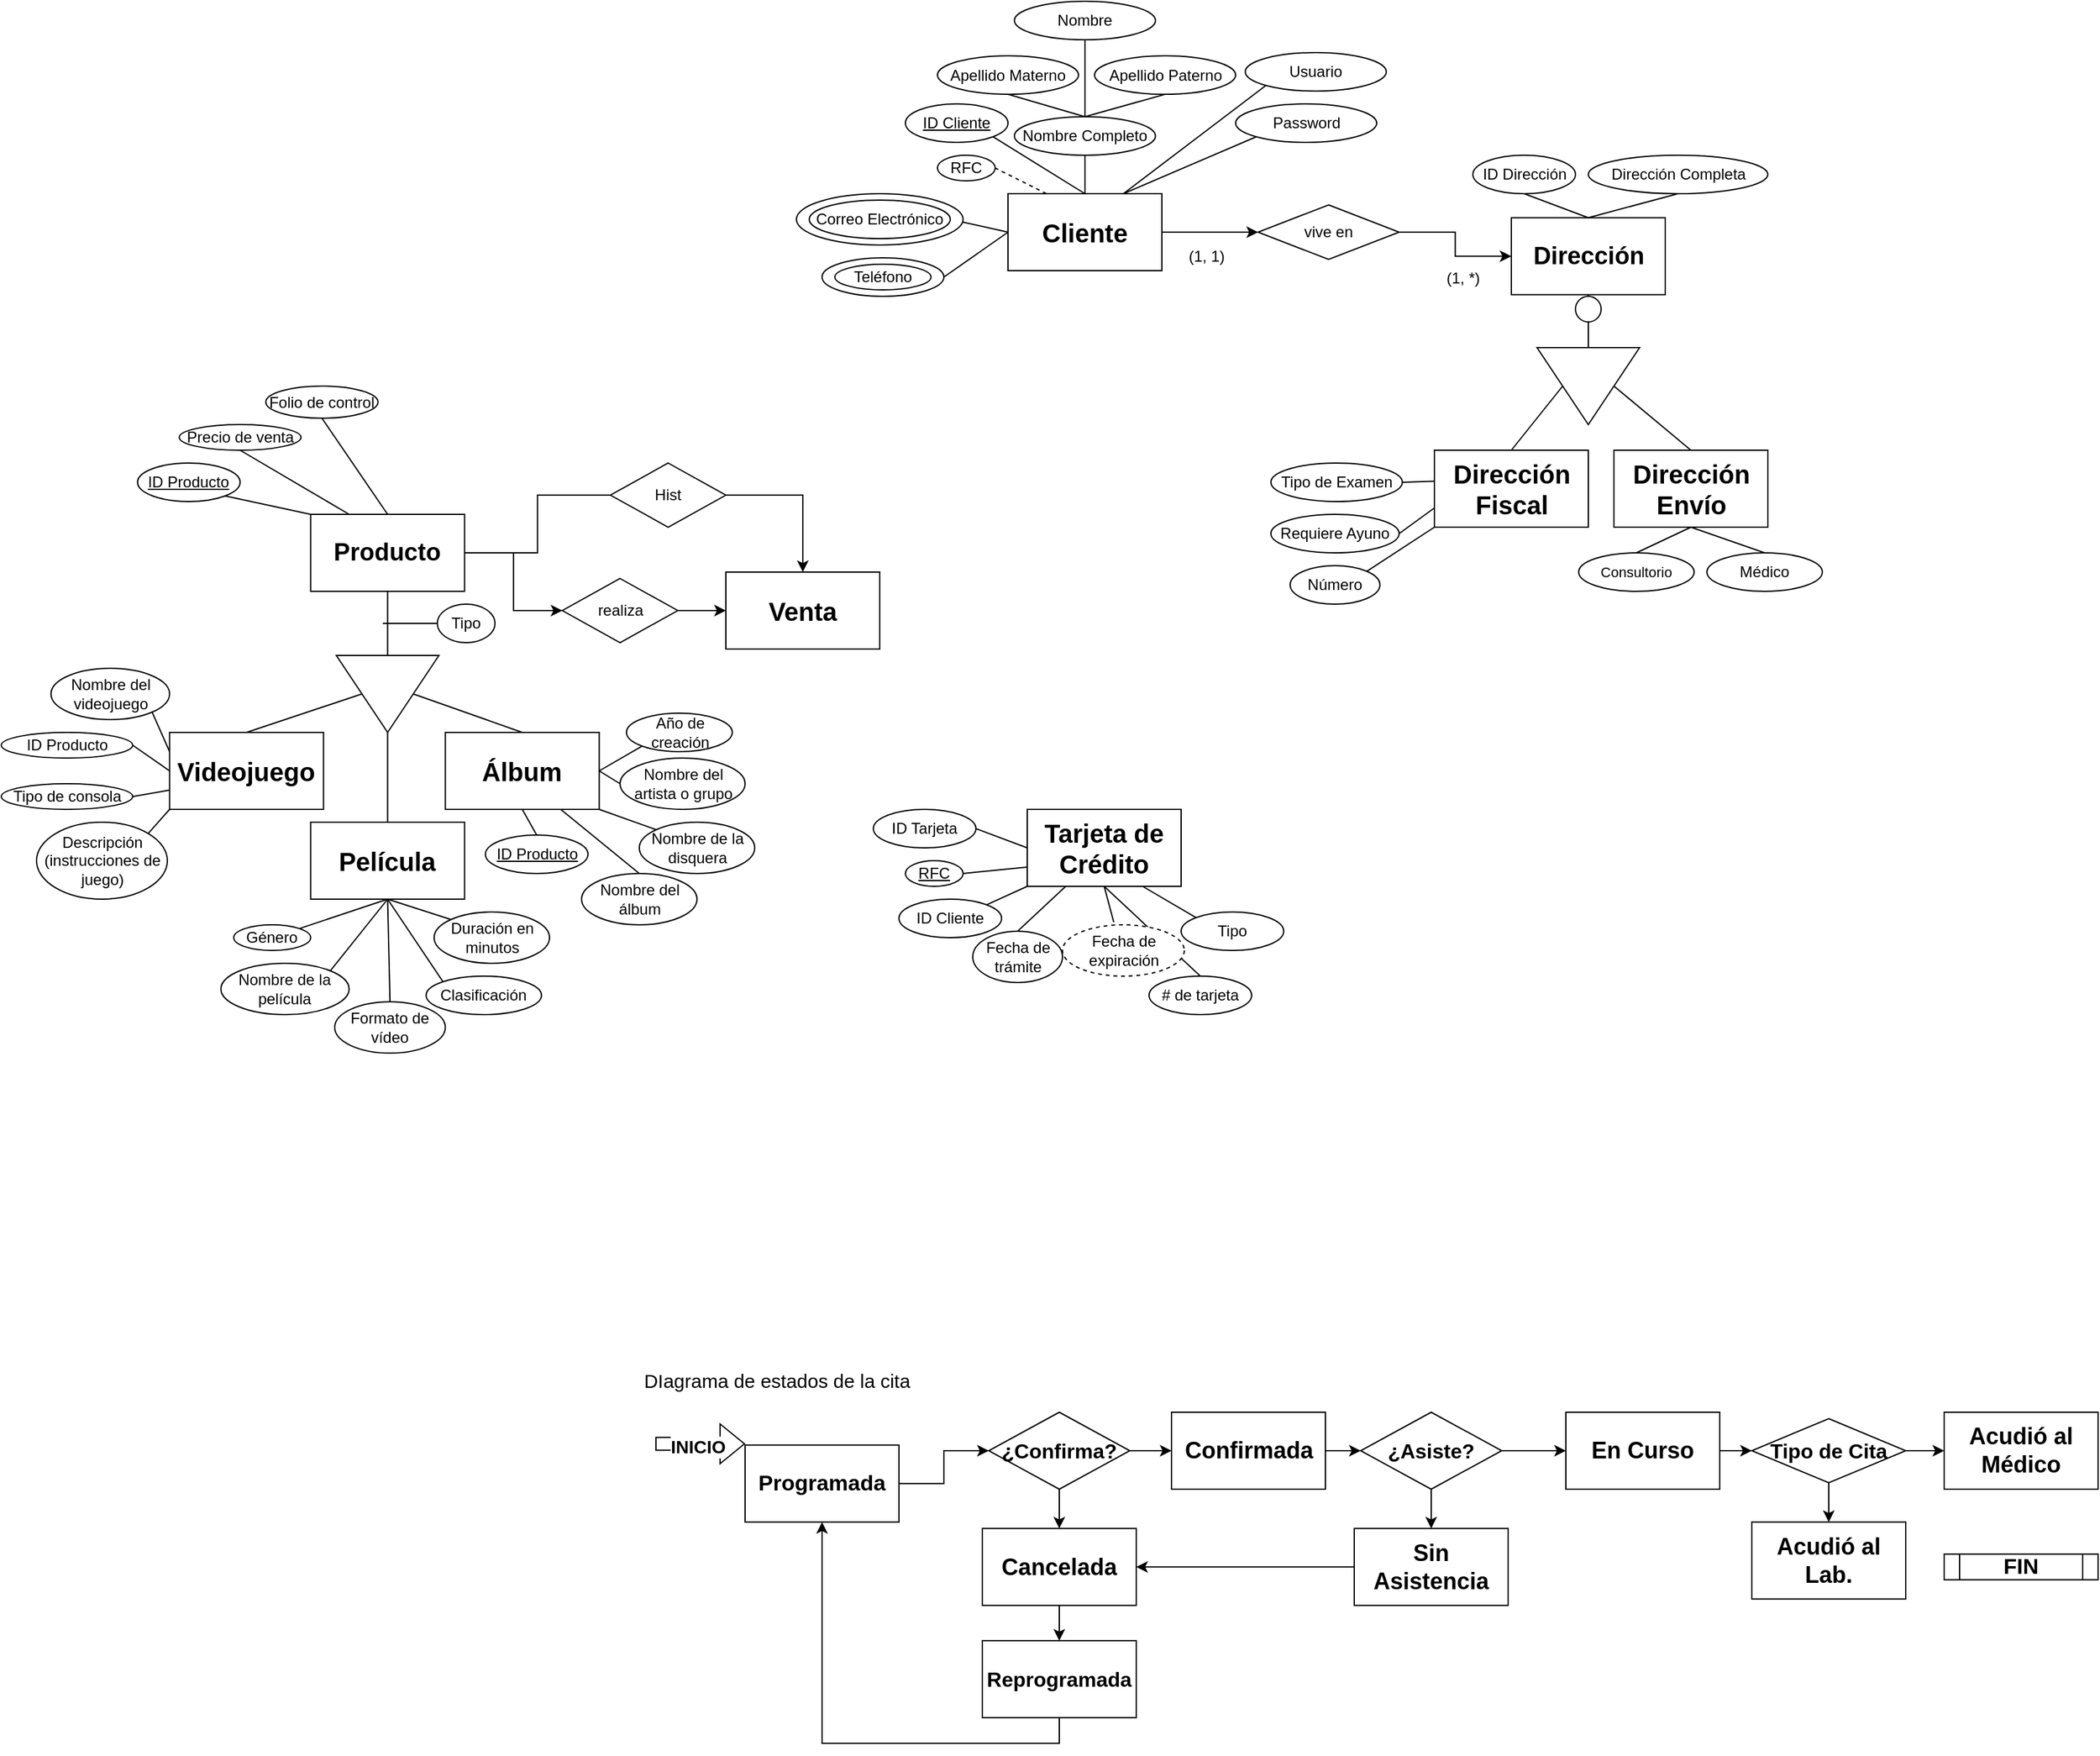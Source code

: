 <mxfile version="26.1.1">
  <diagram name="Page-1" id="1lHBiDkNvl9486V8KGGp">
    <mxGraphModel dx="2537" dy="929" grid="1" gridSize="10" guides="1" tooltips="1" connect="1" arrows="1" fold="1" page="1" pageScale="1" pageWidth="850" pageHeight="1100" math="0" shadow="0">
      <root>
        <mxCell id="0" />
        <mxCell id="1" parent="0" />
        <mxCell id="8s4-jgcM_4nwrXRIOCOh-194" style="edgeStyle=orthogonalEdgeStyle;rounded=0;orthogonalLoop=1;jettySize=auto;html=1;exitX=1;exitY=0.5;exitDx=0;exitDy=0;entryX=0;entryY=0.5;entryDx=0;entryDy=0;" edge="1" parent="1" source="8s4-jgcM_4nwrXRIOCOh-129" target="8s4-jgcM_4nwrXRIOCOh-193">
          <mxGeometry relative="1" as="geometry" />
        </mxCell>
        <mxCell id="8s4-jgcM_4nwrXRIOCOh-129" value="&lt;b&gt;&lt;font style=&quot;font-size: 20px;&quot;&gt;Cliente&lt;/font&gt;&lt;/b&gt;" style="rounded=0;whiteSpace=wrap;html=1;" vertex="1" parent="1">
          <mxGeometry x="55" y="490" width="120" height="60" as="geometry" />
        </mxCell>
        <mxCell id="8s4-jgcM_4nwrXRIOCOh-130" value="&lt;div&gt;&lt;u&gt;ID Cliente&lt;/u&gt;&lt;/div&gt;" style="ellipse;whiteSpace=wrap;html=1;" vertex="1" parent="1">
          <mxGeometry x="-25" y="420" width="80" height="30" as="geometry" />
        </mxCell>
        <mxCell id="8s4-jgcM_4nwrXRIOCOh-131" value="Nombre Completo" style="ellipse;whiteSpace=wrap;html=1;" vertex="1" parent="1">
          <mxGeometry x="60" y="430" width="110" height="30" as="geometry" />
        </mxCell>
        <mxCell id="8s4-jgcM_4nwrXRIOCOh-132" value="" style="endArrow=none;html=1;rounded=0;entryX=1;entryY=1;entryDx=0;entryDy=0;exitX=0.5;exitY=0;exitDx=0;exitDy=0;" edge="1" parent="1" source="8s4-jgcM_4nwrXRIOCOh-129" target="8s4-jgcM_4nwrXRIOCOh-130">
          <mxGeometry width="50" height="50" relative="1" as="geometry">
            <mxPoint x="-90" y="560" as="sourcePoint" />
            <mxPoint x="-40" y="510" as="targetPoint" />
          </mxGeometry>
        </mxCell>
        <mxCell id="8s4-jgcM_4nwrXRIOCOh-133" value="" style="endArrow=none;html=1;rounded=0;entryX=0.5;entryY=1;entryDx=0;entryDy=0;exitX=0.5;exitY=0;exitDx=0;exitDy=0;" edge="1" parent="1" source="8s4-jgcM_4nwrXRIOCOh-129" target="8s4-jgcM_4nwrXRIOCOh-131">
          <mxGeometry width="50" height="50" relative="1" as="geometry">
            <mxPoint x="190" y="510" as="sourcePoint" />
            <mxPoint x="240" y="460" as="targetPoint" />
          </mxGeometry>
        </mxCell>
        <mxCell id="8s4-jgcM_4nwrXRIOCOh-134" value="(1, *)" style="text;html=1;align=center;verticalAlign=middle;whiteSpace=wrap;rounded=0;" vertex="1" parent="1">
          <mxGeometry x="380" y="541.25" width="60" height="30" as="geometry" />
        </mxCell>
        <mxCell id="8s4-jgcM_4nwrXRIOCOh-213" style="edgeStyle=orthogonalEdgeStyle;rounded=0;orthogonalLoop=1;jettySize=auto;html=1;exitX=0.5;exitY=1;exitDx=0;exitDy=0;endArrow=none;startFill=0;" edge="1" parent="1" source="8s4-jgcM_4nwrXRIOCOh-135" target="8s4-jgcM_4nwrXRIOCOh-212">
          <mxGeometry relative="1" as="geometry" />
        </mxCell>
        <mxCell id="8s4-jgcM_4nwrXRIOCOh-135" value="&lt;b&gt;&lt;font style=&quot;font-size: 19px;&quot;&gt;Dirección&lt;/font&gt;&lt;/b&gt;" style="rounded=0;whiteSpace=wrap;html=1;" vertex="1" parent="1">
          <mxGeometry x="447.5" y="508.75" width="120" height="60" as="geometry" />
        </mxCell>
        <mxCell id="8s4-jgcM_4nwrXRIOCOh-140" value="&lt;div&gt;ID Dirección&lt;/div&gt;" style="ellipse;whiteSpace=wrap;html=1;" vertex="1" parent="1">
          <mxGeometry x="417.5" y="460" width="80" height="30" as="geometry" />
        </mxCell>
        <mxCell id="8s4-jgcM_4nwrXRIOCOh-141" value="Dirección Completa" style="ellipse;whiteSpace=wrap;html=1;" vertex="1" parent="1">
          <mxGeometry x="507.5" y="460" width="140" height="30" as="geometry" />
        </mxCell>
        <mxCell id="8s4-jgcM_4nwrXRIOCOh-142" value="" style="endArrow=none;html=1;rounded=0;entryX=0.5;entryY=1;entryDx=0;entryDy=0;exitX=0.5;exitY=0;exitDx=0;exitDy=0;" edge="1" parent="1" target="8s4-jgcM_4nwrXRIOCOh-140" source="8s4-jgcM_4nwrXRIOCOh-135">
          <mxGeometry width="50" height="50" relative="1" as="geometry">
            <mxPoint x="510" y="500" as="sourcePoint" />
            <mxPoint x="400" y="525" as="targetPoint" />
          </mxGeometry>
        </mxCell>
        <mxCell id="8s4-jgcM_4nwrXRIOCOh-143" value="" style="endArrow=none;html=1;rounded=0;entryX=0.5;entryY=1;entryDx=0;entryDy=0;exitX=0.5;exitY=0;exitDx=0;exitDy=0;" edge="1" parent="1" target="8s4-jgcM_4nwrXRIOCOh-141" source="8s4-jgcM_4nwrXRIOCOh-135">
          <mxGeometry width="50" height="50" relative="1" as="geometry">
            <mxPoint x="510" y="500" as="sourcePoint" />
            <mxPoint x="680" y="475" as="targetPoint" />
          </mxGeometry>
        </mxCell>
        <mxCell id="8s4-jgcM_4nwrXRIOCOh-144" value="Apellido Materno" style="ellipse;whiteSpace=wrap;html=1;" vertex="1" parent="1">
          <mxGeometry y="382.5" width="110" height="30" as="geometry" />
        </mxCell>
        <mxCell id="8s4-jgcM_4nwrXRIOCOh-145" value="Apellido Paterno" style="ellipse;whiteSpace=wrap;html=1;" vertex="1" parent="1">
          <mxGeometry x="122.5" y="382.5" width="110" height="30" as="geometry" />
        </mxCell>
        <mxCell id="8s4-jgcM_4nwrXRIOCOh-146" value="" style="endArrow=none;html=1;rounded=0;exitX=0.5;exitY=0;exitDx=0;exitDy=0;entryX=0.5;entryY=1;entryDx=0;entryDy=0;" edge="1" parent="1" source="8s4-jgcM_4nwrXRIOCOh-131" target="8s4-jgcM_4nwrXRIOCOh-144">
          <mxGeometry width="50" height="50" relative="1" as="geometry">
            <mxPoint x="320" y="340" as="sourcePoint" />
            <mxPoint x="370" y="290" as="targetPoint" />
          </mxGeometry>
        </mxCell>
        <mxCell id="8s4-jgcM_4nwrXRIOCOh-147" value="" style="endArrow=none;html=1;rounded=0;exitX=0.5;exitY=0;exitDx=0;exitDy=0;entryX=0.5;entryY=1;entryDx=0;entryDy=0;" edge="1" parent="1" source="8s4-jgcM_4nwrXRIOCOh-131" target="8s4-jgcM_4nwrXRIOCOh-145">
          <mxGeometry width="50" height="50" relative="1" as="geometry">
            <mxPoint x="125" y="440" as="sourcePoint" />
            <mxPoint x="65" y="390" as="targetPoint" />
          </mxGeometry>
        </mxCell>
        <mxCell id="8s4-jgcM_4nwrXRIOCOh-148" value="Nombre" style="ellipse;whiteSpace=wrap;html=1;" vertex="1" parent="1">
          <mxGeometry x="60" y="340" width="110" height="30" as="geometry" />
        </mxCell>
        <mxCell id="8s4-jgcM_4nwrXRIOCOh-149" value="" style="endArrow=none;html=1;rounded=0;exitX=0.5;exitY=0;exitDx=0;exitDy=0;entryX=0.5;entryY=1;entryDx=0;entryDy=0;" edge="1" parent="1" source="8s4-jgcM_4nwrXRIOCOh-131" target="8s4-jgcM_4nwrXRIOCOh-148">
          <mxGeometry width="50" height="50" relative="1" as="geometry">
            <mxPoint x="125" y="440" as="sourcePoint" />
            <mxPoint x="188" y="410" as="targetPoint" />
          </mxGeometry>
        </mxCell>
        <mxCell id="8s4-jgcM_4nwrXRIOCOh-150" style="edgeStyle=orthogonalEdgeStyle;rounded=0;orthogonalLoop=1;jettySize=auto;html=1;entryX=0;entryY=0.5;entryDx=0;entryDy=0;" edge="1" parent="1" source="8s4-jgcM_4nwrXRIOCOh-151" target="8s4-jgcM_4nwrXRIOCOh-164">
          <mxGeometry relative="1" as="geometry" />
        </mxCell>
        <mxCell id="8s4-jgcM_4nwrXRIOCOh-151" value="&lt;b&gt;&lt;font style=&quot;font-size: 17px;&quot;&gt;Programada&lt;/font&gt;&lt;/b&gt;" style="rounded=0;whiteSpace=wrap;html=1;" vertex="1" parent="1">
          <mxGeometry x="-150" y="1465.62" width="120" height="60" as="geometry" />
        </mxCell>
        <mxCell id="8s4-jgcM_4nwrXRIOCOh-152" style="edgeStyle=orthogonalEdgeStyle;rounded=0;orthogonalLoop=1;jettySize=auto;html=1;exitX=1;exitY=0.5;exitDx=0;exitDy=0;entryX=0;entryY=0.5;entryDx=0;entryDy=0;" edge="1" parent="1" source="8s4-jgcM_4nwrXRIOCOh-153" target="8s4-jgcM_4nwrXRIOCOh-170">
          <mxGeometry relative="1" as="geometry" />
        </mxCell>
        <mxCell id="8s4-jgcM_4nwrXRIOCOh-153" value="&lt;b&gt;&lt;font style=&quot;font-size: 18px;&quot;&gt;Confirmada&lt;/font&gt;&lt;/b&gt;" style="rounded=0;whiteSpace=wrap;html=1;" vertex="1" parent="1">
          <mxGeometry x="182.5" y="1440" width="120" height="60" as="geometry" />
        </mxCell>
        <mxCell id="8s4-jgcM_4nwrXRIOCOh-154" style="edgeStyle=orthogonalEdgeStyle;rounded=0;orthogonalLoop=1;jettySize=auto;html=1;exitX=0.5;exitY=1;exitDx=0;exitDy=0;entryX=0.5;entryY=0;entryDx=0;entryDy=0;" edge="1" parent="1" source="8s4-jgcM_4nwrXRIOCOh-155" target="8s4-jgcM_4nwrXRIOCOh-157">
          <mxGeometry relative="1" as="geometry" />
        </mxCell>
        <mxCell id="8s4-jgcM_4nwrXRIOCOh-155" value="&lt;b&gt;&lt;font style=&quot;font-size: 18px;&quot;&gt;Cancelada&lt;/font&gt;&lt;/b&gt;" style="rounded=0;whiteSpace=wrap;html=1;" vertex="1" parent="1">
          <mxGeometry x="35" y="1530.62" width="120" height="60" as="geometry" />
        </mxCell>
        <mxCell id="8s4-jgcM_4nwrXRIOCOh-156" style="edgeStyle=orthogonalEdgeStyle;rounded=0;orthogonalLoop=1;jettySize=auto;html=1;exitX=0.5;exitY=1;exitDx=0;exitDy=0;entryX=0.5;entryY=1;entryDx=0;entryDy=0;" edge="1" parent="1" source="8s4-jgcM_4nwrXRIOCOh-157" target="8s4-jgcM_4nwrXRIOCOh-151">
          <mxGeometry relative="1" as="geometry" />
        </mxCell>
        <mxCell id="8s4-jgcM_4nwrXRIOCOh-157" value="&lt;font style=&quot;font-size: 16px;&quot;&gt;&lt;b&gt;&lt;font&gt;Reprogramada&lt;/font&gt;&lt;/b&gt;&lt;/font&gt;" style="rounded=0;whiteSpace=wrap;html=1;" vertex="1" parent="1">
          <mxGeometry x="35" y="1618.12" width="120" height="60" as="geometry" />
        </mxCell>
        <mxCell id="8s4-jgcM_4nwrXRIOCOh-158" style="edgeStyle=orthogonalEdgeStyle;rounded=0;orthogonalLoop=1;jettySize=auto;html=1;exitX=1;exitY=0.5;exitDx=0;exitDy=0;entryX=0;entryY=0.5;entryDx=0;entryDy=0;" edge="1" parent="1" source="8s4-jgcM_4nwrXRIOCOh-159" target="8s4-jgcM_4nwrXRIOCOh-173">
          <mxGeometry relative="1" as="geometry" />
        </mxCell>
        <mxCell id="8s4-jgcM_4nwrXRIOCOh-159" value="&lt;b&gt;&lt;font style=&quot;font-size: 18px;&quot;&gt;En Curso&lt;/font&gt;&lt;/b&gt;" style="rounded=0;whiteSpace=wrap;html=1;" vertex="1" parent="1">
          <mxGeometry x="490" y="1440" width="120" height="60" as="geometry" />
        </mxCell>
        <mxCell id="8s4-jgcM_4nwrXRIOCOh-160" style="edgeStyle=orthogonalEdgeStyle;rounded=0;orthogonalLoop=1;jettySize=auto;html=1;entryX=1;entryY=0.5;entryDx=0;entryDy=0;" edge="1" parent="1" source="8s4-jgcM_4nwrXRIOCOh-161" target="8s4-jgcM_4nwrXRIOCOh-155">
          <mxGeometry relative="1" as="geometry" />
        </mxCell>
        <mxCell id="8s4-jgcM_4nwrXRIOCOh-161" value="&lt;b&gt;&lt;font style=&quot;font-size: 18px;&quot;&gt;Sin Asistencia&lt;/font&gt;&lt;/b&gt;" style="rounded=0;whiteSpace=wrap;html=1;" vertex="1" parent="1">
          <mxGeometry x="325" y="1530.62" width="120" height="60" as="geometry" />
        </mxCell>
        <mxCell id="8s4-jgcM_4nwrXRIOCOh-162" style="edgeStyle=orthogonalEdgeStyle;rounded=0;orthogonalLoop=1;jettySize=auto;html=1;exitX=1;exitY=0.5;exitDx=0;exitDy=0;entryX=0;entryY=0.5;entryDx=0;entryDy=0;" edge="1" parent="1" source="8s4-jgcM_4nwrXRIOCOh-164" target="8s4-jgcM_4nwrXRIOCOh-153">
          <mxGeometry relative="1" as="geometry" />
        </mxCell>
        <mxCell id="8s4-jgcM_4nwrXRIOCOh-163" style="edgeStyle=orthogonalEdgeStyle;rounded=0;orthogonalLoop=1;jettySize=auto;html=1;entryX=0.5;entryY=0;entryDx=0;entryDy=0;exitX=0.5;exitY=1;exitDx=0;exitDy=0;" edge="1" parent="1" source="8s4-jgcM_4nwrXRIOCOh-164" target="8s4-jgcM_4nwrXRIOCOh-155">
          <mxGeometry relative="1" as="geometry" />
        </mxCell>
        <mxCell id="8s4-jgcM_4nwrXRIOCOh-164" value="&lt;b&gt;&lt;font style=&quot;font-size: 16px;&quot;&gt;¿Confirma?&lt;/font&gt;&lt;/b&gt;" style="rhombus;whiteSpace=wrap;html=1;" vertex="1" parent="1">
          <mxGeometry x="40" y="1440" width="110" height="60" as="geometry" />
        </mxCell>
        <mxCell id="8s4-jgcM_4nwrXRIOCOh-165" value="" style="shape=flexArrow;endArrow=classic;html=1;rounded=0;" edge="1" parent="1">
          <mxGeometry width="50" height="50" relative="1" as="geometry">
            <mxPoint x="-220" y="1464.62" as="sourcePoint" />
            <mxPoint x="-150" y="1464.62" as="targetPoint" />
          </mxGeometry>
        </mxCell>
        <mxCell id="8s4-jgcM_4nwrXRIOCOh-166" value="&lt;b&gt;&lt;font style=&quot;font-size: 14px;&quot;&gt;INICIO&lt;/font&gt;&lt;/b&gt;" style="edgeLabel;html=1;align=center;verticalAlign=middle;resizable=0;points=[];" vertex="1" connectable="0" parent="8s4-jgcM_4nwrXRIOCOh-165">
          <mxGeometry x="-0.057" y="-1" relative="1" as="geometry">
            <mxPoint y="1" as="offset" />
          </mxGeometry>
        </mxCell>
        <mxCell id="8s4-jgcM_4nwrXRIOCOh-167" value="&lt;font style=&quot;font-size: 15px;&quot;&gt;DIagrama de estados de la cita&lt;/font&gt;" style="text;html=1;align=center;verticalAlign=middle;whiteSpace=wrap;rounded=0;" vertex="1" parent="1">
          <mxGeometry x="-245" y="1400" width="240" height="30" as="geometry" />
        </mxCell>
        <mxCell id="8s4-jgcM_4nwrXRIOCOh-168" style="edgeStyle=orthogonalEdgeStyle;rounded=0;orthogonalLoop=1;jettySize=auto;html=1;exitX=0.5;exitY=1;exitDx=0;exitDy=0;" edge="1" parent="1" source="8s4-jgcM_4nwrXRIOCOh-170" target="8s4-jgcM_4nwrXRIOCOh-161">
          <mxGeometry relative="1" as="geometry" />
        </mxCell>
        <mxCell id="8s4-jgcM_4nwrXRIOCOh-169" style="edgeStyle=orthogonalEdgeStyle;rounded=0;orthogonalLoop=1;jettySize=auto;html=1;exitX=1;exitY=0.5;exitDx=0;exitDy=0;entryX=0;entryY=0.5;entryDx=0;entryDy=0;" edge="1" parent="1" source="8s4-jgcM_4nwrXRIOCOh-170" target="8s4-jgcM_4nwrXRIOCOh-159">
          <mxGeometry relative="1" as="geometry" />
        </mxCell>
        <mxCell id="8s4-jgcM_4nwrXRIOCOh-170" value="&lt;b&gt;&lt;font style=&quot;font-size: 16px;&quot;&gt;¿Asiste?&lt;/font&gt;&lt;/b&gt;" style="rhombus;whiteSpace=wrap;html=1;" vertex="1" parent="1">
          <mxGeometry x="330" y="1440" width="110" height="60" as="geometry" />
        </mxCell>
        <mxCell id="8s4-jgcM_4nwrXRIOCOh-171" style="edgeStyle=orthogonalEdgeStyle;rounded=0;orthogonalLoop=1;jettySize=auto;html=1;exitX=0.5;exitY=1;exitDx=0;exitDy=0;" edge="1" parent="1" source="8s4-jgcM_4nwrXRIOCOh-173" target="8s4-jgcM_4nwrXRIOCOh-174">
          <mxGeometry relative="1" as="geometry" />
        </mxCell>
        <mxCell id="8s4-jgcM_4nwrXRIOCOh-172" style="edgeStyle=orthogonalEdgeStyle;rounded=0;orthogonalLoop=1;jettySize=auto;html=1;exitX=1;exitY=0.5;exitDx=0;exitDy=0;entryX=0;entryY=0.5;entryDx=0;entryDy=0;" edge="1" parent="1" source="8s4-jgcM_4nwrXRIOCOh-173" target="8s4-jgcM_4nwrXRIOCOh-175">
          <mxGeometry relative="1" as="geometry" />
        </mxCell>
        <mxCell id="8s4-jgcM_4nwrXRIOCOh-173" value="&lt;b&gt;&lt;font style=&quot;font-size: 16px;&quot;&gt;Tipo de Cita&lt;/font&gt;&lt;/b&gt;" style="rhombus;whiteSpace=wrap;html=1;" vertex="1" parent="1">
          <mxGeometry x="635" y="1445" width="120" height="50" as="geometry" />
        </mxCell>
        <mxCell id="8s4-jgcM_4nwrXRIOCOh-174" value="&lt;b&gt;&lt;font style=&quot;font-size: 18px;&quot;&gt;Acudió al Lab.&lt;/font&gt;&lt;/b&gt;" style="rounded=0;whiteSpace=wrap;html=1;" vertex="1" parent="1">
          <mxGeometry x="635" y="1525.62" width="120" height="60" as="geometry" />
        </mxCell>
        <mxCell id="8s4-jgcM_4nwrXRIOCOh-175" value="&lt;b&gt;&lt;font style=&quot;font-size: 18px;&quot;&gt;Acudió al Médico&lt;/font&gt;&lt;/b&gt;" style="rounded=0;whiteSpace=wrap;html=1;" vertex="1" parent="1">
          <mxGeometry x="785" y="1440" width="120" height="60" as="geometry" />
        </mxCell>
        <mxCell id="8s4-jgcM_4nwrXRIOCOh-176" value="&lt;b&gt;&lt;font style=&quot;font-size: 17px;&quot;&gt;FIN&lt;/font&gt;&lt;/b&gt;" style="shape=process;whiteSpace=wrap;html=1;backgroundOutline=1;" vertex="1" parent="1">
          <mxGeometry x="785" y="1550.62" width="120" height="20" as="geometry" />
        </mxCell>
        <mxCell id="8s4-jgcM_4nwrXRIOCOh-177" value="Usuario" style="ellipse;whiteSpace=wrap;html=1;" vertex="1" parent="1">
          <mxGeometry x="240" y="380" width="110" height="30" as="geometry" />
        </mxCell>
        <mxCell id="8s4-jgcM_4nwrXRIOCOh-178" value="Password" style="ellipse;whiteSpace=wrap;html=1;" vertex="1" parent="1">
          <mxGeometry x="232.5" y="420" width="110" height="30" as="geometry" />
        </mxCell>
        <mxCell id="8s4-jgcM_4nwrXRIOCOh-179" value="" style="endArrow=none;html=1;rounded=0;exitX=0.75;exitY=0;exitDx=0;exitDy=0;entryX=0;entryY=1;entryDx=0;entryDy=0;" edge="1" parent="1" source="8s4-jgcM_4nwrXRIOCOh-129" target="8s4-jgcM_4nwrXRIOCOh-177">
          <mxGeometry width="50" height="50" relative="1" as="geometry">
            <mxPoint x="125" y="440" as="sourcePoint" />
            <mxPoint x="188" y="423" as="targetPoint" />
          </mxGeometry>
        </mxCell>
        <mxCell id="8s4-jgcM_4nwrXRIOCOh-180" value="" style="endArrow=none;html=1;rounded=0;exitX=0.75;exitY=0;exitDx=0;exitDy=0;entryX=0;entryY=1;entryDx=0;entryDy=0;" edge="1" parent="1" source="8s4-jgcM_4nwrXRIOCOh-129" target="8s4-jgcM_4nwrXRIOCOh-178">
          <mxGeometry width="50" height="50" relative="1" as="geometry">
            <mxPoint x="125" y="500" as="sourcePoint" />
            <mxPoint x="266" y="416" as="targetPoint" />
          </mxGeometry>
        </mxCell>
        <mxCell id="8s4-jgcM_4nwrXRIOCOh-181" value="&lt;div&gt;RFC&lt;/div&gt;" style="ellipse;whiteSpace=wrap;html=1;" vertex="1" parent="1">
          <mxGeometry y="460" width="45" height="20" as="geometry" />
        </mxCell>
        <mxCell id="8s4-jgcM_4nwrXRIOCOh-182" value="" style="endArrow=none;html=1;rounded=0;entryX=1;entryY=0.5;entryDx=0;entryDy=0;exitX=0.25;exitY=0;exitDx=0;exitDy=0;dashed=1;" edge="1" parent="1" source="8s4-jgcM_4nwrXRIOCOh-129" target="8s4-jgcM_4nwrXRIOCOh-181">
          <mxGeometry width="50" height="50" relative="1" as="geometry">
            <mxPoint x="125" y="500" as="sourcePoint" />
            <mxPoint x="53" y="456" as="targetPoint" />
          </mxGeometry>
        </mxCell>
        <mxCell id="8s4-jgcM_4nwrXRIOCOh-186" value="" style="endArrow=none;html=1;rounded=0;exitX=0;exitY=0.5;exitDx=0;exitDy=0;entryX=1;entryY=0.5;entryDx=0;entryDy=0;" edge="1" parent="1" source="8s4-jgcM_4nwrXRIOCOh-129" target="8s4-jgcM_4nwrXRIOCOh-183">
          <mxGeometry width="50" height="50" relative="1" as="geometry">
            <mxPoint x="125" y="500" as="sourcePoint" />
            <mxPoint x="10" y="510" as="targetPoint" />
          </mxGeometry>
        </mxCell>
        <mxCell id="8s4-jgcM_4nwrXRIOCOh-187" value="" style="group" vertex="1" connectable="0" parent="1">
          <mxGeometry x="-110" y="490" width="130" height="40" as="geometry" />
        </mxCell>
        <mxCell id="8s4-jgcM_4nwrXRIOCOh-185" value="" style="ellipse;whiteSpace=wrap;html=1;movable=0;resizable=0;rotatable=0;deletable=0;editable=0;locked=1;connectable=0;" vertex="1" parent="8s4-jgcM_4nwrXRIOCOh-187">
          <mxGeometry width="130" height="40" as="geometry" />
        </mxCell>
        <mxCell id="8s4-jgcM_4nwrXRIOCOh-183" value="Correo Electrónico" style="ellipse;whiteSpace=wrap;html=1;movable=1;resizable=1;rotatable=1;deletable=1;editable=1;locked=0;connectable=1;" vertex="1" parent="8s4-jgcM_4nwrXRIOCOh-187">
          <mxGeometry x="10" y="5" width="110" height="30" as="geometry" />
        </mxCell>
        <mxCell id="8s4-jgcM_4nwrXRIOCOh-190" value="" style="group" vertex="1" connectable="0" parent="1">
          <mxGeometry x="-90" y="540" width="95" height="30" as="geometry" />
        </mxCell>
        <mxCell id="8s4-jgcM_4nwrXRIOCOh-189" value="" style="ellipse;whiteSpace=wrap;html=1;" vertex="1" parent="8s4-jgcM_4nwrXRIOCOh-190">
          <mxGeometry width="95" height="30" as="geometry" />
        </mxCell>
        <mxCell id="8s4-jgcM_4nwrXRIOCOh-188" value="Teléfono" style="ellipse;whiteSpace=wrap;html=1;" vertex="1" parent="8s4-jgcM_4nwrXRIOCOh-190">
          <mxGeometry x="10" y="5" width="75" height="20" as="geometry" />
        </mxCell>
        <mxCell id="8s4-jgcM_4nwrXRIOCOh-192" value="" style="endArrow=none;html=1;rounded=0;exitX=0;exitY=0.5;exitDx=0;exitDy=0;entryX=1;entryY=0.5;entryDx=0;entryDy=0;" edge="1" parent="1" source="8s4-jgcM_4nwrXRIOCOh-129" target="8s4-jgcM_4nwrXRIOCOh-189">
          <mxGeometry width="50" height="50" relative="1" as="geometry">
            <mxPoint x="65" y="530" as="sourcePoint" />
            <mxPoint x="30" y="530" as="targetPoint" />
          </mxGeometry>
        </mxCell>
        <mxCell id="8s4-jgcM_4nwrXRIOCOh-195" style="edgeStyle=orthogonalEdgeStyle;rounded=0;orthogonalLoop=1;jettySize=auto;html=1;exitX=1;exitY=0.5;exitDx=0;exitDy=0;entryX=0;entryY=0.5;entryDx=0;entryDy=0;" edge="1" parent="1" source="8s4-jgcM_4nwrXRIOCOh-193" target="8s4-jgcM_4nwrXRIOCOh-135">
          <mxGeometry relative="1" as="geometry" />
        </mxCell>
        <mxCell id="8s4-jgcM_4nwrXRIOCOh-193" value="vive en" style="rhombus;whiteSpace=wrap;html=1;" vertex="1" parent="1">
          <mxGeometry x="250" y="498.75" width="110" height="42.5" as="geometry" />
        </mxCell>
        <mxCell id="8s4-jgcM_4nwrXRIOCOh-196" value="Número" style="ellipse;whiteSpace=wrap;html=1;" vertex="1" parent="1">
          <mxGeometry x="275" y="780" width="70" height="30" as="geometry" />
        </mxCell>
        <mxCell id="8s4-jgcM_4nwrXRIOCOh-197" value="Tipo de Examen" style="ellipse;whiteSpace=wrap;html=1;" vertex="1" parent="1">
          <mxGeometry x="260" y="700" width="102.5" height="30" as="geometry" />
        </mxCell>
        <mxCell id="8s4-jgcM_4nwrXRIOCOh-198" value="Requiere Ayuno" style="ellipse;whiteSpace=wrap;html=1;" vertex="1" parent="1">
          <mxGeometry x="260" y="740" width="100" height="30" as="geometry" />
        </mxCell>
        <mxCell id="8s4-jgcM_4nwrXRIOCOh-199" value="" style="endArrow=none;html=1;rounded=0;entryX=1;entryY=0.5;entryDx=0;entryDy=0;exitX=0.042;exitY=0.4;exitDx=0;exitDy=0;exitPerimeter=0;" edge="1" parent="1" source="8s4-jgcM_4nwrXRIOCOh-203" target="8s4-jgcM_4nwrXRIOCOh-197">
          <mxGeometry width="50" height="50" relative="1" as="geometry">
            <mxPoint x="387.5" y="735" as="sourcePoint" />
            <mxPoint x="482.5" y="870" as="targetPoint" />
          </mxGeometry>
        </mxCell>
        <mxCell id="8s4-jgcM_4nwrXRIOCOh-200" value="" style="endArrow=none;html=1;rounded=0;entryX=1;entryY=0;entryDx=0;entryDy=0;exitX=0;exitY=1;exitDx=0;exitDy=0;" edge="1" parent="1" source="8s4-jgcM_4nwrXRIOCOh-203" target="8s4-jgcM_4nwrXRIOCOh-196">
          <mxGeometry width="50" height="50" relative="1" as="geometry">
            <mxPoint x="482.5" y="890" as="sourcePoint" />
            <mxPoint x="492.5" y="850" as="targetPoint" />
          </mxGeometry>
        </mxCell>
        <mxCell id="8s4-jgcM_4nwrXRIOCOh-201" value="" style="endArrow=none;html=1;rounded=0;entryX=1;entryY=0.5;entryDx=0;entryDy=0;exitX=0;exitY=0.75;exitDx=0;exitDy=0;" edge="1" parent="1" source="8s4-jgcM_4nwrXRIOCOh-203" target="8s4-jgcM_4nwrXRIOCOh-198">
          <mxGeometry width="50" height="50" relative="1" as="geometry">
            <mxPoint x="387.5" y="750" as="sourcePoint" />
            <mxPoint x="502.5" y="890" as="targetPoint" />
          </mxGeometry>
        </mxCell>
        <mxCell id="8s4-jgcM_4nwrXRIOCOh-202" value="" style="endArrow=none;html=1;rounded=0;entryX=0.5;entryY=0;entryDx=0;entryDy=0;exitX=0.5;exitY=0;exitDx=0;exitDy=0;" edge="1" parent="1" source="8s4-jgcM_4nwrXRIOCOh-204" target="8s4-jgcM_4nwrXRIOCOh-210">
          <mxGeometry width="50" height="50" relative="1" as="geometry">
            <mxPoint x="497.5" y="975" as="sourcePoint" />
            <mxPoint x="667.5" y="680" as="targetPoint" />
          </mxGeometry>
        </mxCell>
        <mxCell id="8s4-jgcM_4nwrXRIOCOh-203" value="&lt;p class=&quot;&quot; data-end=&quot;275&quot; data-start=&quot;236&quot;&gt;&lt;font style=&quot;font-size: 20px;&quot;&gt;&lt;strong data-end=&quot;244&quot; data-start=&quot;236&quot;&gt;Dirección Fiscal&lt;/strong&gt;&lt;/font&gt;&lt;/p&gt;" style="rounded=0;whiteSpace=wrap;html=1;" vertex="1" parent="1">
          <mxGeometry x="387.5" y="690" width="120" height="60" as="geometry" />
        </mxCell>
        <mxCell id="8s4-jgcM_4nwrXRIOCOh-204" value="&lt;font style=&quot;font-size: 20px;&quot;&gt;&lt;strong data-end=&quot;244&quot; data-start=&quot;236&quot;&gt;Dirección Envío&lt;/strong&gt;&lt;/font&gt;" style="rounded=0;whiteSpace=wrap;html=1;" vertex="1" parent="1">
          <mxGeometry x="527.5" y="690" width="120" height="60" as="geometry" />
        </mxCell>
        <mxCell id="8s4-jgcM_4nwrXRIOCOh-205" value="&lt;p class=&quot;&quot; data-end=&quot;384&quot; data-start=&quot;345&quot;&gt;&lt;font style=&quot;font-size: 11px;&quot;&gt;&lt;span data-end=&quot;360&quot; data-start=&quot;345&quot;&gt;Consultorio&lt;/span&gt;&lt;/font&gt;&lt;/p&gt;" style="ellipse;whiteSpace=wrap;html=1;" vertex="1" parent="1">
          <mxGeometry x="500" y="770" width="90" height="30" as="geometry" />
        </mxCell>
        <mxCell id="8s4-jgcM_4nwrXRIOCOh-206" value="" style="endArrow=none;html=1;rounded=0;entryX=0.5;entryY=1;entryDx=0;entryDy=0;exitX=0.5;exitY=0;exitDx=0;exitDy=0;" edge="1" parent="1" source="8s4-jgcM_4nwrXRIOCOh-205" target="8s4-jgcM_4nwrXRIOCOh-204">
          <mxGeometry width="50" height="50" relative="1" as="geometry">
            <mxPoint x="607.5" y="700" as="sourcePoint" />
            <mxPoint x="617.5" y="650" as="targetPoint" />
          </mxGeometry>
        </mxCell>
        <mxCell id="8s4-jgcM_4nwrXRIOCOh-207" value="Médico" style="ellipse;whiteSpace=wrap;html=1;" vertex="1" parent="1">
          <mxGeometry x="600" y="770" width="90" height="30" as="geometry" />
        </mxCell>
        <mxCell id="8s4-jgcM_4nwrXRIOCOh-208" style="edgeStyle=orthogonalEdgeStyle;rounded=0;orthogonalLoop=1;jettySize=auto;html=1;exitX=0.5;exitY=1;exitDx=0;exitDy=0;" edge="1" parent="1" source="8s4-jgcM_4nwrXRIOCOh-205" target="8s4-jgcM_4nwrXRIOCOh-205">
          <mxGeometry relative="1" as="geometry" />
        </mxCell>
        <mxCell id="8s4-jgcM_4nwrXRIOCOh-209" value="" style="endArrow=none;html=1;rounded=0;entryX=0.5;entryY=1;entryDx=0;entryDy=0;exitX=0.5;exitY=0;exitDx=0;exitDy=0;" edge="1" parent="1" source="8s4-jgcM_4nwrXRIOCOh-207" target="8s4-jgcM_4nwrXRIOCOh-204">
          <mxGeometry width="50" height="50" relative="1" as="geometry">
            <mxPoint x="582.5" y="790" as="sourcePoint" />
            <mxPoint x="607.5" y="760" as="targetPoint" />
          </mxGeometry>
        </mxCell>
        <mxCell id="8s4-jgcM_4nwrXRIOCOh-210" value="" style="triangle;whiteSpace=wrap;html=1;rotation=90;" vertex="1" parent="1">
          <mxGeometry x="477.5" y="600" width="60" height="80" as="geometry" />
        </mxCell>
        <mxCell id="8s4-jgcM_4nwrXRIOCOh-214" style="edgeStyle=orthogonalEdgeStyle;rounded=0;orthogonalLoop=1;jettySize=auto;html=1;exitX=0.5;exitY=1;exitDx=0;exitDy=0;endArrow=none;startFill=0;" edge="1" parent="1" source="8s4-jgcM_4nwrXRIOCOh-212" target="8s4-jgcM_4nwrXRIOCOh-210">
          <mxGeometry relative="1" as="geometry" />
        </mxCell>
        <mxCell id="8s4-jgcM_4nwrXRIOCOh-212" value="" style="ellipse;whiteSpace=wrap;html=1;aspect=fixed;" vertex="1" parent="1">
          <mxGeometry x="497.5" y="570" width="20" height="20" as="geometry" />
        </mxCell>
        <mxCell id="8s4-jgcM_4nwrXRIOCOh-216" value="" style="endArrow=none;html=1;rounded=0;entryX=0.5;entryY=1;entryDx=0;entryDy=0;exitX=0.5;exitY=0;exitDx=0;exitDy=0;" edge="1" parent="1" source="8s4-jgcM_4nwrXRIOCOh-203" target="8s4-jgcM_4nwrXRIOCOh-210">
          <mxGeometry width="50" height="50" relative="1" as="geometry">
            <mxPoint x="352.5" y="660" as="sourcePoint" />
            <mxPoint x="402.5" y="610" as="targetPoint" />
          </mxGeometry>
        </mxCell>
        <mxCell id="8s4-jgcM_4nwrXRIOCOh-217" value="(1, 1)" style="text;html=1;align=center;verticalAlign=middle;whiteSpace=wrap;rounded=0;" vertex="1" parent="1">
          <mxGeometry x="180" y="523.75" width="60" height="30" as="geometry" />
        </mxCell>
        <mxCell id="8s4-jgcM_4nwrXRIOCOh-218" value="&lt;b&gt;&lt;font style=&quot;font-size: 20px;&quot;&gt;Tarjeta de Crédito&lt;/font&gt;&lt;/b&gt;" style="rounded=0;whiteSpace=wrap;html=1;" vertex="1" parent="1">
          <mxGeometry x="70" y="970" width="120" height="60" as="geometry" />
        </mxCell>
        <mxCell id="8s4-jgcM_4nwrXRIOCOh-219" value="&lt;div&gt;&lt;u&gt;RFC&lt;/u&gt;&lt;/div&gt;" style="ellipse;whiteSpace=wrap;html=1;" vertex="1" parent="1">
          <mxGeometry x="-25" y="1010" width="45" height="20" as="geometry" />
        </mxCell>
        <mxCell id="8s4-jgcM_4nwrXRIOCOh-220" value="&lt;div&gt;ID Tarjeta&lt;/div&gt;" style="ellipse;whiteSpace=wrap;html=1;" vertex="1" parent="1">
          <mxGeometry x="-50" y="970" width="80" height="30" as="geometry" />
        </mxCell>
        <mxCell id="8s4-jgcM_4nwrXRIOCOh-221" value="&lt;div&gt;ID Cliente&lt;/div&gt;" style="ellipse;whiteSpace=wrap;html=1;" vertex="1" parent="1">
          <mxGeometry x="-30" y="1040" width="80" height="30" as="geometry" />
        </mxCell>
        <mxCell id="8s4-jgcM_4nwrXRIOCOh-222" value="" style="endArrow=none;html=1;rounded=0;exitX=0;exitY=0.5;exitDx=0;exitDy=0;entryX=1;entryY=0.5;entryDx=0;entryDy=0;" edge="1" parent="1" source="8s4-jgcM_4nwrXRIOCOh-218" target="8s4-jgcM_4nwrXRIOCOh-220">
          <mxGeometry width="50" height="50" relative="1" as="geometry">
            <mxPoint x="120" y="760" as="sourcePoint" />
            <mxPoint x="70" y="795" as="targetPoint" />
          </mxGeometry>
        </mxCell>
        <mxCell id="8s4-jgcM_4nwrXRIOCOh-223" value="" style="endArrow=none;html=1;rounded=0;exitX=0;exitY=0.75;exitDx=0;exitDy=0;entryX=1;entryY=0.5;entryDx=0;entryDy=0;" edge="1" parent="1" source="8s4-jgcM_4nwrXRIOCOh-218" target="8s4-jgcM_4nwrXRIOCOh-219">
          <mxGeometry width="50" height="50" relative="1" as="geometry">
            <mxPoint x="125" y="940" as="sourcePoint" />
            <mxPoint x="70" y="895" as="targetPoint" />
          </mxGeometry>
        </mxCell>
        <mxCell id="8s4-jgcM_4nwrXRIOCOh-224" value="" style="endArrow=none;html=1;rounded=0;exitX=0;exitY=1;exitDx=0;exitDy=0;entryX=1;entryY=0;entryDx=0;entryDy=0;" edge="1" parent="1" source="8s4-jgcM_4nwrXRIOCOh-218" target="8s4-jgcM_4nwrXRIOCOh-221">
          <mxGeometry width="50" height="50" relative="1" as="geometry">
            <mxPoint x="95" y="940" as="sourcePoint" />
            <mxPoint x="45" y="1130" as="targetPoint" />
          </mxGeometry>
        </mxCell>
        <mxCell id="8s4-jgcM_4nwrXRIOCOh-225" value="# de tarjeta" style="ellipse;whiteSpace=wrap;html=1;" vertex="1" parent="1">
          <mxGeometry x="165" y="1100" width="80" height="30" as="geometry" />
        </mxCell>
        <mxCell id="8s4-jgcM_4nwrXRIOCOh-226" value="" style="endArrow=none;html=1;rounded=0;entryX=0.5;entryY=0;entryDx=0;entryDy=0;exitX=0.5;exitY=1;exitDx=0;exitDy=0;" edge="1" parent="1" source="8s4-jgcM_4nwrXRIOCOh-218" target="8s4-jgcM_4nwrXRIOCOh-225">
          <mxGeometry width="50" height="50" relative="1" as="geometry">
            <mxPoint x="215" y="970" as="sourcePoint" />
            <mxPoint x="165" y="900" as="targetPoint" />
          </mxGeometry>
        </mxCell>
        <mxCell id="8s4-jgcM_4nwrXRIOCOh-227" value="Tipo" style="ellipse;whiteSpace=wrap;html=1;" vertex="1" parent="1">
          <mxGeometry x="190" y="1050" width="80" height="30" as="geometry" />
        </mxCell>
        <mxCell id="8s4-jgcM_4nwrXRIOCOh-228" value="" style="endArrow=none;html=1;rounded=0;entryX=0;entryY=0;entryDx=0;entryDy=0;exitX=0.75;exitY=1;exitDx=0;exitDy=0;" edge="1" parent="1" source="8s4-jgcM_4nwrXRIOCOh-218" target="8s4-jgcM_4nwrXRIOCOh-227">
          <mxGeometry width="50" height="50" relative="1" as="geometry">
            <mxPoint x="140" y="1040" as="sourcePoint" />
            <mxPoint x="113" y="1069" as="targetPoint" />
          </mxGeometry>
        </mxCell>
        <mxCell id="8s4-jgcM_4nwrXRIOCOh-229" value="Fecha de expiración" style="ellipse;whiteSpace=wrap;html=1;dashed=1;" vertex="1" parent="1">
          <mxGeometry x="97.5" y="1060" width="95" height="40" as="geometry" />
        </mxCell>
        <mxCell id="8s4-jgcM_4nwrXRIOCOh-230" value="Fecha de trámite" style="ellipse;whiteSpace=wrap;html=1;" vertex="1" parent="1">
          <mxGeometry x="27.5" y="1065" width="70" height="40" as="geometry" />
        </mxCell>
        <mxCell id="8s4-jgcM_4nwrXRIOCOh-231" value="" style="endArrow=none;html=1;rounded=0;entryX=0.5;entryY=0;entryDx=0;entryDy=0;exitX=0.25;exitY=1;exitDx=0;exitDy=0;" edge="1" parent="1" source="8s4-jgcM_4nwrXRIOCOh-218" target="8s4-jgcM_4nwrXRIOCOh-230">
          <mxGeometry width="50" height="50" relative="1" as="geometry">
            <mxPoint x="140" y="1040" as="sourcePoint" />
            <mxPoint x="123" y="1109" as="targetPoint" />
          </mxGeometry>
        </mxCell>
        <mxCell id="8s4-jgcM_4nwrXRIOCOh-232" value="" style="endArrow=none;html=1;rounded=0;entryX=0.421;entryY=-0.05;entryDx=0;entryDy=0;exitX=0.5;exitY=1;exitDx=0;exitDy=0;entryPerimeter=0;" edge="1" parent="1" source="8s4-jgcM_4nwrXRIOCOh-218" target="8s4-jgcM_4nwrXRIOCOh-229">
          <mxGeometry width="50" height="50" relative="1" as="geometry">
            <mxPoint x="140" y="1040" as="sourcePoint" />
            <mxPoint x="148" y="1075" as="targetPoint" />
          </mxGeometry>
        </mxCell>
        <mxCell id="8s4-jgcM_4nwrXRIOCOh-268" style="edgeStyle=orthogonalEdgeStyle;rounded=0;orthogonalLoop=1;jettySize=auto;html=1;exitX=1;exitY=0.5;exitDx=0;exitDy=0;entryX=0;entryY=0.5;entryDx=0;entryDy=0;endArrow=none;endFill=1;startFill=0;" edge="1" parent="1" source="8s4-jgcM_4nwrXRIOCOh-233" target="8s4-jgcM_4nwrXRIOCOh-267">
          <mxGeometry relative="1" as="geometry" />
        </mxCell>
        <mxCell id="8s4-jgcM_4nwrXRIOCOh-272" style="edgeStyle=orthogonalEdgeStyle;rounded=0;orthogonalLoop=1;jettySize=auto;html=1;exitX=1;exitY=0.5;exitDx=0;exitDy=0;entryX=0;entryY=0.5;entryDx=0;entryDy=0;" edge="1" parent="1" source="8s4-jgcM_4nwrXRIOCOh-233" target="8s4-jgcM_4nwrXRIOCOh-270">
          <mxGeometry relative="1" as="geometry" />
        </mxCell>
        <mxCell id="8s4-jgcM_4nwrXRIOCOh-233" value="&lt;b&gt;&lt;font style=&quot;font-size: 19px;&quot;&gt;Producto&lt;/font&gt;&lt;/b&gt;" style="rounded=0;whiteSpace=wrap;html=1;" vertex="1" parent="1">
          <mxGeometry x="-488.75" y="740" width="120" height="60" as="geometry" />
        </mxCell>
        <mxCell id="8s4-jgcM_4nwrXRIOCOh-234" value="&lt;div&gt;&lt;u&gt;ID Producto&lt;/u&gt;&lt;/div&gt;" style="ellipse;whiteSpace=wrap;html=1;" vertex="1" parent="1">
          <mxGeometry x="-623.75" y="700" width="80" height="30" as="geometry" />
        </mxCell>
        <mxCell id="8s4-jgcM_4nwrXRIOCOh-235" value="" style="endArrow=none;html=1;rounded=0;exitX=1;exitY=1;exitDx=0;exitDy=0;entryX=0;entryY=0;entryDx=0;entryDy=0;" edge="1" parent="1" source="8s4-jgcM_4nwrXRIOCOh-234" target="8s4-jgcM_4nwrXRIOCOh-233">
          <mxGeometry width="50" height="50" relative="1" as="geometry">
            <mxPoint x="-388.75" y="530" as="sourcePoint" />
            <mxPoint x="-438.75" y="565" as="targetPoint" />
          </mxGeometry>
        </mxCell>
        <mxCell id="8s4-jgcM_4nwrXRIOCOh-239" value="Nombre del videojuego" style="ellipse;whiteSpace=wrap;html=1;" vertex="1" parent="1">
          <mxGeometry x="-691.25" y="860" width="92.5" height="40" as="geometry" />
        </mxCell>
        <mxCell id="8s4-jgcM_4nwrXRIOCOh-241" value="" style="endArrow=none;html=1;rounded=0;entryX=1;entryY=1;entryDx=0;entryDy=0;exitX=0;exitY=0.25;exitDx=0;exitDy=0;" edge="1" parent="1" source="8s4-jgcM_4nwrXRIOCOh-245" target="8s4-jgcM_4nwrXRIOCOh-239">
          <mxGeometry width="50" height="50" relative="1" as="geometry">
            <mxPoint x="-546.25" y="975" as="sourcePoint" />
            <mxPoint x="-451.25" y="1110" as="targetPoint" />
          </mxGeometry>
        </mxCell>
        <mxCell id="8s4-jgcM_4nwrXRIOCOh-243" value="" style="endArrow=none;html=1;rounded=0;entryX=1;entryY=0.5;entryDx=0;entryDy=0;exitX=0;exitY=0.5;exitDx=0;exitDy=0;" edge="1" parent="1" source="8s4-jgcM_4nwrXRIOCOh-245" target="8s4-jgcM_4nwrXRIOCOh-294">
          <mxGeometry width="50" height="50" relative="1" as="geometry">
            <mxPoint x="-546.25" y="990" as="sourcePoint" />
            <mxPoint x="-606.25" y="1075" as="targetPoint" />
          </mxGeometry>
        </mxCell>
        <mxCell id="8s4-jgcM_4nwrXRIOCOh-244" value="" style="endArrow=none;html=1;rounded=0;entryX=0.5;entryY=0;entryDx=0;entryDy=0;exitX=0.5;exitY=0;exitDx=0;exitDy=0;" edge="1" parent="1" source="8s4-jgcM_4nwrXRIOCOh-246" target="8s4-jgcM_4nwrXRIOCOh-252">
          <mxGeometry width="50" height="50" relative="1" as="geometry">
            <mxPoint x="-436.25" y="1215" as="sourcePoint" />
            <mxPoint x="-266.25" y="920" as="targetPoint" />
          </mxGeometry>
        </mxCell>
        <mxCell id="8s4-jgcM_4nwrXRIOCOh-245" value="&lt;p class=&quot;&quot; data-end=&quot;275&quot; data-start=&quot;236&quot;&gt;&lt;font style=&quot;font-size: 20px;&quot;&gt;&lt;strong data-end=&quot;244&quot; data-start=&quot;236&quot;&gt;Videojuego&lt;/strong&gt;&lt;/font&gt;&lt;/p&gt;" style="rounded=0;whiteSpace=wrap;html=1;" vertex="1" parent="1">
          <mxGeometry x="-598.75" y="910" width="120" height="60" as="geometry" />
        </mxCell>
        <mxCell id="8s4-jgcM_4nwrXRIOCOh-246" value="&lt;font style=&quot;font-size: 20px;&quot;&gt;&lt;strong data-end=&quot;244&quot; data-start=&quot;236&quot;&gt;Álbum&lt;/strong&gt;&lt;/font&gt;" style="rounded=0;whiteSpace=wrap;html=1;" vertex="1" parent="1">
          <mxGeometry x="-383.75" y="910" width="120" height="60" as="geometry" />
        </mxCell>
        <mxCell id="8s4-jgcM_4nwrXRIOCOh-249" value="Nombre de la película" style="ellipse;whiteSpace=wrap;html=1;" vertex="1" parent="1">
          <mxGeometry x="-558.75" y="1090" width="100" height="40" as="geometry" />
        </mxCell>
        <mxCell id="8s4-jgcM_4nwrXRIOCOh-252" value="" style="triangle;whiteSpace=wrap;html=1;rotation=90;" vertex="1" parent="1">
          <mxGeometry x="-458.75" y="840" width="60" height="80" as="geometry" />
        </mxCell>
        <mxCell id="8s4-jgcM_4nwrXRIOCOh-253" value="" style="endArrow=none;html=1;rounded=0;entryX=0.5;entryY=1;entryDx=0;entryDy=0;exitX=0.5;exitY=0;exitDx=0;exitDy=0;" edge="1" parent="1" source="8s4-jgcM_4nwrXRIOCOh-245" target="8s4-jgcM_4nwrXRIOCOh-252">
          <mxGeometry width="50" height="50" relative="1" as="geometry">
            <mxPoint x="-581.25" y="900" as="sourcePoint" />
            <mxPoint x="-531.25" y="850" as="targetPoint" />
          </mxGeometry>
        </mxCell>
        <mxCell id="8s4-jgcM_4nwrXRIOCOh-255" value="" style="endArrow=none;html=1;rounded=0;entryX=0;entryY=0.5;entryDx=0;entryDy=0;exitX=0.5;exitY=1;exitDx=0;exitDy=0;" edge="1" parent="1" source="8s4-jgcM_4nwrXRIOCOh-233" target="8s4-jgcM_4nwrXRIOCOh-252">
          <mxGeometry width="50" height="50" relative="1" as="geometry">
            <mxPoint x="-475.75" y="940" as="sourcePoint" />
            <mxPoint x="-435.75" y="890" as="targetPoint" />
          </mxGeometry>
        </mxCell>
        <mxCell id="8s4-jgcM_4nwrXRIOCOh-256" value="&lt;font style=&quot;font-size: 20px;&quot;&gt;&lt;strong data-end=&quot;244&quot; data-start=&quot;236&quot;&gt;Película&lt;/strong&gt;&lt;/font&gt;" style="rounded=0;whiteSpace=wrap;html=1;" vertex="1" parent="1">
          <mxGeometry x="-488.75" y="980" width="120" height="60" as="geometry" />
        </mxCell>
        <mxCell id="8s4-jgcM_4nwrXRIOCOh-257" value="Tipo" style="ellipse;whiteSpace=wrap;html=1;" vertex="1" parent="1">
          <mxGeometry x="-390" y="810" width="45" height="30" as="geometry" />
        </mxCell>
        <mxCell id="8s4-jgcM_4nwrXRIOCOh-258" value="" style="endArrow=none;html=1;rounded=0;entryX=0;entryY=0.5;entryDx=0;entryDy=0;" edge="1" parent="1" target="8s4-jgcM_4nwrXRIOCOh-257">
          <mxGeometry width="50" height="50" relative="1" as="geometry">
            <mxPoint x="-432.5" y="825" as="sourcePoint" />
            <mxPoint x="3.75" y="820" as="targetPoint" />
          </mxGeometry>
        </mxCell>
        <mxCell id="8s4-jgcM_4nwrXRIOCOh-260" value="Precio de venta" style="ellipse;whiteSpace=wrap;html=1;" vertex="1" parent="1">
          <mxGeometry x="-591.25" y="670" width="95" height="20" as="geometry" />
        </mxCell>
        <mxCell id="8s4-jgcM_4nwrXRIOCOh-261" value="" style="endArrow=none;html=1;rounded=0;exitX=0.5;exitY=1;exitDx=0;exitDy=0;entryX=0.25;entryY=0;entryDx=0;entryDy=0;" edge="1" parent="1" source="8s4-jgcM_4nwrXRIOCOh-260" target="8s4-jgcM_4nwrXRIOCOh-233">
          <mxGeometry width="50" height="50" relative="1" as="geometry">
            <mxPoint x="-488.75" y="720" as="sourcePoint" />
            <mxPoint x="-448.75" y="750" as="targetPoint" />
          </mxGeometry>
        </mxCell>
        <mxCell id="8s4-jgcM_4nwrXRIOCOh-262" value="" style="endArrow=none;html=1;rounded=0;entryX=1;entryY=0.5;entryDx=0;entryDy=0;exitX=0.5;exitY=0;exitDx=0;exitDy=0;" edge="1" parent="1" source="8s4-jgcM_4nwrXRIOCOh-256" target="8s4-jgcM_4nwrXRIOCOh-252">
          <mxGeometry width="50" height="50" relative="1" as="geometry">
            <mxPoint x="-298.75" y="920" as="sourcePoint" />
            <mxPoint x="-398.75" y="890" as="targetPoint" />
          </mxGeometry>
        </mxCell>
        <mxCell id="8s4-jgcM_4nwrXRIOCOh-263" value="Folio de control" style="ellipse;whiteSpace=wrap;html=1;" vertex="1" parent="1">
          <mxGeometry x="-523.75" y="640" width="87.5" height="25" as="geometry" />
        </mxCell>
        <mxCell id="8s4-jgcM_4nwrXRIOCOh-264" value="" style="endArrow=none;html=1;rounded=0;exitX=0.5;exitY=1;exitDx=0;exitDy=0;entryX=0.5;entryY=0;entryDx=0;entryDy=0;" edge="1" parent="1" source="8s4-jgcM_4nwrXRIOCOh-263" target="8s4-jgcM_4nwrXRIOCOh-233">
          <mxGeometry width="50" height="50" relative="1" as="geometry">
            <mxPoint x="-455.75" y="680" as="sourcePoint" />
            <mxPoint x="-418.75" y="750" as="targetPoint" />
          </mxGeometry>
        </mxCell>
        <mxCell id="8s4-jgcM_4nwrXRIOCOh-266" value="&lt;b&gt;&lt;font style=&quot;font-size: 20px;&quot;&gt;Venta&lt;/font&gt;&lt;/b&gt;" style="rounded=0;whiteSpace=wrap;html=1;" vertex="1" parent="1">
          <mxGeometry x="-165" y="785" width="120" height="60" as="geometry" />
        </mxCell>
        <mxCell id="8s4-jgcM_4nwrXRIOCOh-269" style="edgeStyle=orthogonalEdgeStyle;rounded=0;orthogonalLoop=1;jettySize=auto;html=1;exitX=1;exitY=0.5;exitDx=0;exitDy=0;endArrow=classic;startFill=0;endFill=1;" edge="1" parent="1" source="8s4-jgcM_4nwrXRIOCOh-267" target="8s4-jgcM_4nwrXRIOCOh-266">
          <mxGeometry relative="1" as="geometry" />
        </mxCell>
        <mxCell id="8s4-jgcM_4nwrXRIOCOh-267" value="Hist" style="rhombus;whiteSpace=wrap;html=1;" vertex="1" parent="1">
          <mxGeometry x="-255" y="700" width="90" height="50" as="geometry" />
        </mxCell>
        <mxCell id="8s4-jgcM_4nwrXRIOCOh-273" style="edgeStyle=orthogonalEdgeStyle;rounded=0;orthogonalLoop=1;jettySize=auto;html=1;exitX=1;exitY=0.5;exitDx=0;exitDy=0;entryX=0;entryY=0.5;entryDx=0;entryDy=0;" edge="1" parent="1" source="8s4-jgcM_4nwrXRIOCOh-270" target="8s4-jgcM_4nwrXRIOCOh-266">
          <mxGeometry relative="1" as="geometry" />
        </mxCell>
        <mxCell id="8s4-jgcM_4nwrXRIOCOh-270" value="realiza" style="rhombus;whiteSpace=wrap;html=1;" vertex="1" parent="1">
          <mxGeometry x="-292.5" y="790" width="90" height="50" as="geometry" />
        </mxCell>
        <mxCell id="8s4-jgcM_4nwrXRIOCOh-274" value="Género" style="ellipse;whiteSpace=wrap;html=1;" vertex="1" parent="1">
          <mxGeometry x="-548.75" y="1060" width="60" height="20" as="geometry" />
        </mxCell>
        <mxCell id="8s4-jgcM_4nwrXRIOCOh-275" value="Duración en minutos" style="ellipse;whiteSpace=wrap;html=1;" vertex="1" parent="1">
          <mxGeometry x="-392.5" y="1050" width="90" height="40" as="geometry" />
        </mxCell>
        <mxCell id="8s4-jgcM_4nwrXRIOCOh-276" value="Clasificación" style="ellipse;whiteSpace=wrap;html=1;" vertex="1" parent="1">
          <mxGeometry x="-398.75" y="1100" width="90" height="30" as="geometry" />
        </mxCell>
        <mxCell id="8s4-jgcM_4nwrXRIOCOh-277" value="Formato de vídeo" style="ellipse;whiteSpace=wrap;html=1;" vertex="1" parent="1">
          <mxGeometry x="-470" y="1120" width="86.25" height="40" as="geometry" />
        </mxCell>
        <mxCell id="8s4-jgcM_4nwrXRIOCOh-278" value="" style="endArrow=none;html=1;rounded=0;exitX=1;exitY=0;exitDx=0;exitDy=0;entryX=0.5;entryY=1;entryDx=0;entryDy=0;" edge="1" parent="1" source="8s4-jgcM_4nwrXRIOCOh-274" target="8s4-jgcM_4nwrXRIOCOh-256">
          <mxGeometry width="50" height="50" relative="1" as="geometry">
            <mxPoint x="-252.5" y="1010" as="sourcePoint" />
            <mxPoint x="-432.5" y="1050" as="targetPoint" />
          </mxGeometry>
        </mxCell>
        <mxCell id="8s4-jgcM_4nwrXRIOCOh-279" value="" style="endArrow=none;html=1;rounded=0;exitX=1;exitY=0;exitDx=0;exitDy=0;entryX=0.5;entryY=1;entryDx=0;entryDy=0;" edge="1" parent="1" source="8s4-jgcM_4nwrXRIOCOh-249" target="8s4-jgcM_4nwrXRIOCOh-256">
          <mxGeometry width="50" height="50" relative="1" as="geometry">
            <mxPoint x="-483.5" y="1080" as="sourcePoint" />
            <mxPoint x="-422.5" y="1060" as="targetPoint" />
          </mxGeometry>
        </mxCell>
        <mxCell id="8s4-jgcM_4nwrXRIOCOh-280" value="" style="endArrow=none;html=1;rounded=0;exitX=0.5;exitY=0;exitDx=0;exitDy=0;entryX=0.5;entryY=1;entryDx=0;entryDy=0;" edge="1" parent="1" source="8s4-jgcM_4nwrXRIOCOh-277" target="8s4-jgcM_4nwrXRIOCOh-256">
          <mxGeometry width="50" height="50" relative="1" as="geometry">
            <mxPoint x="-483.5" y="1106" as="sourcePoint" />
            <mxPoint x="-418.5" y="1060" as="targetPoint" />
          </mxGeometry>
        </mxCell>
        <mxCell id="8s4-jgcM_4nwrXRIOCOh-281" value="" style="endArrow=none;html=1;rounded=0;exitX=0;exitY=0;exitDx=0;exitDy=0;entryX=0.5;entryY=1;entryDx=0;entryDy=0;" edge="1" parent="1" source="8s4-jgcM_4nwrXRIOCOh-275" target="8s4-jgcM_4nwrXRIOCOh-256">
          <mxGeometry width="50" height="50" relative="1" as="geometry">
            <mxPoint x="-473.5" y="1116" as="sourcePoint" />
            <mxPoint x="-408.5" y="1070" as="targetPoint" />
          </mxGeometry>
        </mxCell>
        <mxCell id="8s4-jgcM_4nwrXRIOCOh-282" value="" style="endArrow=none;html=1;rounded=0;exitX=0;exitY=0;exitDx=0;exitDy=0;entryX=0.5;entryY=1;entryDx=0;entryDy=0;" edge="1" parent="1" source="8s4-jgcM_4nwrXRIOCOh-276" target="8s4-jgcM_4nwrXRIOCOh-256">
          <mxGeometry width="50" height="50" relative="1" as="geometry">
            <mxPoint x="-455.5" y="1140" as="sourcePoint" />
            <mxPoint x="-418.5" y="1060" as="targetPoint" />
          </mxGeometry>
        </mxCell>
        <mxCell id="8s4-jgcM_4nwrXRIOCOh-283" value="Año de creación" style="ellipse;whiteSpace=wrap;html=1;" vertex="1" parent="1">
          <mxGeometry x="-242.5" y="895" width="82.5" height="30" as="geometry" />
        </mxCell>
        <mxCell id="8s4-jgcM_4nwrXRIOCOh-284" value="Nombre de la disquera" style="ellipse;whiteSpace=wrap;html=1;" vertex="1" parent="1">
          <mxGeometry x="-232.5" y="980" width="90" height="40" as="geometry" />
        </mxCell>
        <mxCell id="8s4-jgcM_4nwrXRIOCOh-285" value="&lt;p class=&quot;&quot; data-end=&quot;1220&quot; data-start=&quot;1202&quot;&gt;Nombre del álbum&lt;/p&gt;" style="ellipse;whiteSpace=wrap;html=1;" vertex="1" parent="1">
          <mxGeometry x="-277.5" y="1020" width="90" height="40" as="geometry" />
        </mxCell>
        <mxCell id="8s4-jgcM_4nwrXRIOCOh-286" value="Nombre del artista o grupo" style="ellipse;whiteSpace=wrap;html=1;" vertex="1" parent="1">
          <mxGeometry x="-247.5" y="930" width="97.5" height="40" as="geometry" />
        </mxCell>
        <mxCell id="8s4-jgcM_4nwrXRIOCOh-288" value="" style="endArrow=none;html=1;rounded=0;exitX=1;exitY=0.5;exitDx=0;exitDy=0;entryX=0;entryY=1;entryDx=0;entryDy=0;" edge="1" parent="1" source="8s4-jgcM_4nwrXRIOCOh-246" target="8s4-jgcM_4nwrXRIOCOh-283">
          <mxGeometry width="50" height="50" relative="1" as="geometry">
            <mxPoint x="-272.5" y="1020" as="sourcePoint" />
            <mxPoint x="-242.5" y="930" as="targetPoint" />
          </mxGeometry>
        </mxCell>
        <mxCell id="8s4-jgcM_4nwrXRIOCOh-289" value="" style="endArrow=none;html=1;rounded=0;entryX=1;entryY=0.5;entryDx=0;entryDy=0;exitX=0;exitY=0.5;exitDx=0;exitDy=0;" edge="1" parent="1" source="8s4-jgcM_4nwrXRIOCOh-286" target="8s4-jgcM_4nwrXRIOCOh-246">
          <mxGeometry width="50" height="50" relative="1" as="geometry">
            <mxPoint x="-253.5" y="950" as="sourcePoint" />
            <mxPoint x="-232.5" y="935" as="targetPoint" />
          </mxGeometry>
        </mxCell>
        <mxCell id="8s4-jgcM_4nwrXRIOCOh-290" value="" style="endArrow=none;html=1;rounded=0;exitX=0.5;exitY=0;exitDx=0;exitDy=0;entryX=0.5;entryY=1;entryDx=0;entryDy=0;" edge="1" parent="1" source="8s4-jgcM_4nwrXRIOCOh-287" target="8s4-jgcM_4nwrXRIOCOh-246">
          <mxGeometry width="50" height="50" relative="1" as="geometry">
            <mxPoint x="-253.5" y="950" as="sourcePoint" />
            <mxPoint x="-220.5" y="931" as="targetPoint" />
          </mxGeometry>
        </mxCell>
        <mxCell id="8s4-jgcM_4nwrXRIOCOh-287" value="&lt;p class=&quot;&quot; data-end=&quot;1162&quot; data-start=&quot;1144&quot;&gt;&lt;u&gt;ID Producto&lt;/u&gt;&lt;/p&gt;" style="ellipse;whiteSpace=wrap;html=1;" vertex="1" parent="1">
          <mxGeometry x="-352.5" y="990" width="80" height="30" as="geometry" />
        </mxCell>
        <mxCell id="8s4-jgcM_4nwrXRIOCOh-292" value="" style="endArrow=none;html=1;rounded=0;exitX=1;exitY=1;exitDx=0;exitDy=0;entryX=0;entryY=0;entryDx=0;entryDy=0;" edge="1" parent="1" source="8s4-jgcM_4nwrXRIOCOh-246" target="8s4-jgcM_4nwrXRIOCOh-284">
          <mxGeometry width="50" height="50" relative="1" as="geometry">
            <mxPoint x="-313.5" y="1000" as="sourcePoint" />
            <mxPoint x="-313.5" y="980" as="targetPoint" />
          </mxGeometry>
        </mxCell>
        <mxCell id="8s4-jgcM_4nwrXRIOCOh-293" value="" style="endArrow=none;html=1;rounded=0;exitX=0.5;exitY=0;exitDx=0;exitDy=0;entryX=0.75;entryY=1;entryDx=0;entryDy=0;" edge="1" parent="1" source="8s4-jgcM_4nwrXRIOCOh-285" target="8s4-jgcM_4nwrXRIOCOh-246">
          <mxGeometry width="50" height="50" relative="1" as="geometry">
            <mxPoint x="-325.5" y="1014" as="sourcePoint" />
            <mxPoint x="-313.5" y="980" as="targetPoint" />
          </mxGeometry>
        </mxCell>
        <mxCell id="8s4-jgcM_4nwrXRIOCOh-294" value="&lt;p class=&quot;&quot; data-end=&quot;1344&quot; data-start=&quot;1326&quot;&gt;ID Producto&lt;/p&gt;" style="ellipse;whiteSpace=wrap;html=1;" vertex="1" parent="1">
          <mxGeometry x="-730" y="910" width="102.5" height="20" as="geometry" />
        </mxCell>
        <mxCell id="8s4-jgcM_4nwrXRIOCOh-295" value="Tipo de consola" style="ellipse;whiteSpace=wrap;html=1;" vertex="1" parent="1">
          <mxGeometry x="-730" y="950" width="102.5" height="20" as="geometry" />
        </mxCell>
        <mxCell id="8s4-jgcM_4nwrXRIOCOh-296" value="&lt;p class=&quot;&quot; data-end=&quot;1440&quot; data-start=&quot;1402&quot;&gt;Descripción (instrucciones de juego)&lt;/p&gt;" style="ellipse;whiteSpace=wrap;html=1;" vertex="1" parent="1">
          <mxGeometry x="-702.5" y="980" width="102" height="60" as="geometry" />
        </mxCell>
        <mxCell id="8s4-jgcM_4nwrXRIOCOh-297" value="" style="endArrow=none;html=1;rounded=0;entryX=1;entryY=0.5;entryDx=0;entryDy=0;exitX=0;exitY=0.75;exitDx=0;exitDy=0;" edge="1" parent="1" source="8s4-jgcM_4nwrXRIOCOh-245" target="8s4-jgcM_4nwrXRIOCOh-295">
          <mxGeometry width="50" height="50" relative="1" as="geometry">
            <mxPoint x="-588.5" y="950" as="sourcePoint" />
            <mxPoint x="-596.25" y="1085" as="targetPoint" />
          </mxGeometry>
        </mxCell>
        <mxCell id="8s4-jgcM_4nwrXRIOCOh-298" value="" style="endArrow=none;html=1;rounded=0;entryX=1;entryY=0;entryDx=0;entryDy=0;exitX=0;exitY=1;exitDx=0;exitDy=0;" edge="1" parent="1" source="8s4-jgcM_4nwrXRIOCOh-245" target="8s4-jgcM_4nwrXRIOCOh-296">
          <mxGeometry width="50" height="50" relative="1" as="geometry">
            <mxPoint x="-602.5" y="970" as="sourcePoint" />
            <mxPoint x="-649.5" y="970" as="targetPoint" />
          </mxGeometry>
        </mxCell>
      </root>
    </mxGraphModel>
  </diagram>
</mxfile>

